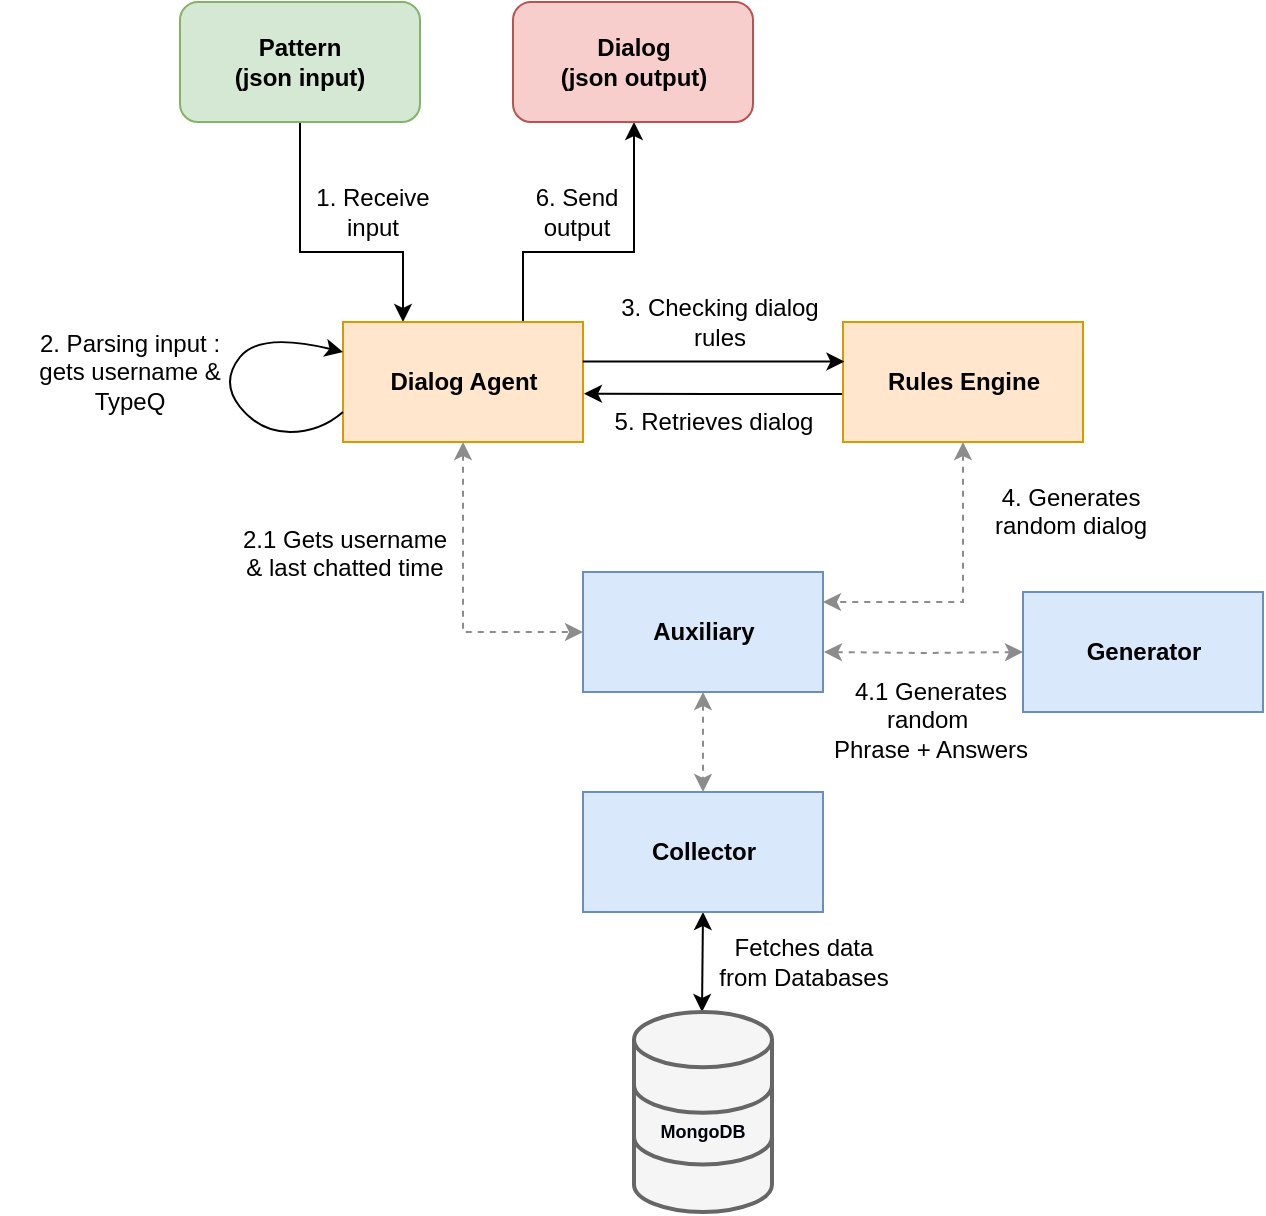 <mxfile version="10.6.8" type="device"><diagram id="xJtiIzQv0Pmx_HS9TfgW" name="Page-1"><mxGraphModel dx="840" dy="491" grid="1" gridSize="10" guides="1" tooltips="1" connect="1" arrows="1" fold="1" page="1" pageScale="1" pageWidth="827" pageHeight="1169" background="none" math="0" shadow="0"><root><mxCell id="0"/><mxCell id="1" parent="0"/><mxCell id="-yWkkT1i153kO4cqxQQx-10" style="edgeStyle=orthogonalEdgeStyle;rounded=0;orthogonalLoop=1;jettySize=auto;html=1;exitX=0.5;exitY=1;exitDx=0;exitDy=0;entryX=0.25;entryY=0;entryDx=0;entryDy=0;shadow=0;" parent="1" source="kAqP_AyHvObdunhRsCsu-1" target="kAqP_AyHvObdunhRsCsu-2" edge="1"><mxGeometry relative="1" as="geometry"><Array as="points"><mxPoint x="190" y="160"/><mxPoint x="242" y="160"/></Array></mxGeometry></mxCell><mxCell id="kAqP_AyHvObdunhRsCsu-1" value="Pattern &lt;br&gt;(json input)" style="rounded=1;whiteSpace=wrap;html=1;fillColor=#d5e8d4;strokeColor=#82b366;shadow=0;strokeWidth=1;fontStyle=1;comic=0;" parent="1" vertex="1"><mxGeometry x="130" y="35" width="120" height="60" as="geometry"/></mxCell><mxCell id="xrpBH9dy14T-wxjVJhdI-2" style="edgeStyle=orthogonalEdgeStyle;rounded=0;orthogonalLoop=1;jettySize=auto;html=1;exitX=0.75;exitY=0;exitDx=0;exitDy=0;shadow=0;" parent="1" source="kAqP_AyHvObdunhRsCsu-2" target="xrpBH9dy14T-wxjVJhdI-1" edge="1"><mxGeometry relative="1" as="geometry"><Array as="points"><mxPoint x="302" y="160"/><mxPoint x="357" y="160"/></Array></mxGeometry></mxCell><mxCell id="-yWkkT1i153kO4cqxQQx-8" style="edgeStyle=orthogonalEdgeStyle;rounded=0;orthogonalLoop=1;jettySize=auto;html=1;exitX=0.5;exitY=1;exitDx=0;exitDy=0;entryX=0;entryY=0.5;entryDx=0;entryDy=0;shadow=0;startArrow=classic;startFill=1;jumpStyle=none;jumpSize=12;dashed=1;fillColor=#f5f5f5;strokeColor=#8C8C8C;gradientColor=#b3b3b3;" parent="1" source="kAqP_AyHvObdunhRsCsu-2" target="kAqP_AyHvObdunhRsCsu-5" edge="1"><mxGeometry relative="1" as="geometry"/></mxCell><mxCell id="kAqP_AyHvObdunhRsCsu-2" value="Dialog Agent" style="rounded=0;whiteSpace=wrap;html=1;fillColor=#ffe6cc;strokeColor=#d79b00;fontStyle=1;glass=0;shadow=0;comic=0;" parent="1" vertex="1"><mxGeometry x="211.5" y="195" width="120" height="60" as="geometry"/></mxCell><mxCell id="-yWkkT1i153kO4cqxQQx-20" style="edgeStyle=orthogonalEdgeStyle;rounded=0;jumpStyle=none;jumpSize=12;orthogonalLoop=1;jettySize=auto;html=1;exitX=0.5;exitY=1;exitDx=0;exitDy=0;entryX=1;entryY=0.25;entryDx=0;entryDy=0;shadow=0;dashed=1;startArrow=classic;startFill=1;strokeColor=#8C8C8C;" parent="1" source="kAqP_AyHvObdunhRsCsu-4" target="kAqP_AyHvObdunhRsCsu-5" edge="1"><mxGeometry relative="1" as="geometry"/></mxCell><mxCell id="-yWkkT1i153kO4cqxQQx-27" style="edgeStyle=orthogonalEdgeStyle;rounded=0;jumpStyle=none;jumpSize=12;orthogonalLoop=1;jettySize=auto;html=1;exitX=0;exitY=0.75;exitDx=0;exitDy=0;entryX=1.004;entryY=0.597;entryDx=0;entryDy=0;shadow=0;startArrow=none;startFill=0;endArrow=classic;endFill=1;strokeColor=#000000;entryPerimeter=0;" parent="1" source="kAqP_AyHvObdunhRsCsu-4" target="kAqP_AyHvObdunhRsCsu-2" edge="1"><mxGeometry relative="1" as="geometry"><Array as="points"><mxPoint x="462" y="231"/><mxPoint x="396" y="231"/></Array></mxGeometry></mxCell><mxCell id="kAqP_AyHvObdunhRsCsu-4" value="Rules Engine" style="rounded=0;whiteSpace=wrap;html=1;shadow=0;strokeWidth=1;fontStyle=1;fillColor=#ffe6cc;strokeColor=#d79b00;" parent="1" vertex="1"><mxGeometry x="461.5" y="195" width="120" height="60" as="geometry"/></mxCell><mxCell id="-yWkkT1i153kO4cqxQQx-19" style="edgeStyle=orthogonalEdgeStyle;rounded=0;jumpStyle=none;jumpSize=12;orthogonalLoop=1;jettySize=auto;html=1;exitX=0.5;exitY=1;exitDx=0;exitDy=0;entryX=0.5;entryY=0;entryDx=0;entryDy=0;shadow=0;dashed=1;startArrow=classic;startFill=1;strokeColor=#8C8C8C;" parent="1" source="kAqP_AyHvObdunhRsCsu-5" target="-yWkkT1i153kO4cqxQQx-15" edge="1"><mxGeometry relative="1" as="geometry"/></mxCell><mxCell id="-yWkkT1i153kO4cqxQQx-24" style="edgeStyle=orthogonalEdgeStyle;rounded=0;jumpStyle=none;jumpSize=12;orthogonalLoop=1;jettySize=auto;html=1;shadow=0;dashed=1;startArrow=classic;startFill=1;strokeColor=#8C8C8C;" parent="1" target="-yWkkT1i153kO4cqxQQx-16" edge="1"><mxGeometry relative="1" as="geometry"><mxPoint x="452" y="360" as="sourcePoint"/></mxGeometry></mxCell><mxCell id="kAqP_AyHvObdunhRsCsu-5" value="Auxiliary&lt;br&gt;" style="rounded=0;whiteSpace=wrap;html=1;shadow=0;strokeWidth=1;fontStyle=1;fillColor=#dae8fc;strokeColor=#6c8ebf;" parent="1" vertex="1"><mxGeometry x="331.5" y="320" width="120" height="60" as="geometry"/></mxCell><mxCell id="kAqP_AyHvObdunhRsCsu-9" value="" style="endArrow=classic;startArrow=classic;html=1;exitX=0.5;exitY=1;exitDx=0;exitDy=0;shadow=0;" parent="1" source="-yWkkT1i153kO4cqxQQx-15" edge="1"><mxGeometry width="50" height="50" relative="1" as="geometry"><mxPoint x="680" y="420" as="sourcePoint"/><mxPoint x="391" y="540" as="targetPoint"/></mxGeometry></mxCell><mxCell id="kAqP_AyHvObdunhRsCsu-13" value="1. Receive input&lt;br&gt;" style="text;html=1;strokeColor=none;fillColor=none;align=center;verticalAlign=middle;whiteSpace=wrap;rounded=0;shadow=0;" parent="1" vertex="1"><mxGeometry x="193" y="130" width="67" height="20" as="geometry"/></mxCell><mxCell id="kAqP_AyHvObdunhRsCsu-18" value="2. Parsing input :&lt;br&gt;gets username &amp;amp; TypeQ&lt;br&gt;" style="text;html=1;strokeColor=none;fillColor=none;align=center;verticalAlign=middle;whiteSpace=wrap;rounded=0;shadow=0;" parent="1" vertex="1"><mxGeometry x="40" y="210" width="130" height="20" as="geometry"/></mxCell><mxCell id="kAqP_AyHvObdunhRsCsu-21" value="Fetches data&lt;br&gt;from Databases" style="text;html=1;strokeColor=none;fillColor=none;align=center;verticalAlign=middle;whiteSpace=wrap;rounded=0;shadow=0;" parent="1" vertex="1"><mxGeometry x="396.5" y="505" width="90" height="20" as="geometry"/></mxCell><mxCell id="kAqP_AyHvObdunhRsCsu-23" value="3. Checking dialog&lt;br&gt;rules" style="text;html=1;strokeColor=none;fillColor=none;align=center;verticalAlign=middle;whiteSpace=wrap;rounded=0;shadow=0;" parent="1" vertex="1"><mxGeometry x="337.5" y="185" width="124" height="20" as="geometry"/></mxCell><mxCell id="xrpBH9dy14T-wxjVJhdI-1" value="Dialog&lt;br&gt;(json output)" style="rounded=1;whiteSpace=wrap;html=1;fillColor=#f8cecc;strokeColor=#b85450;shadow=0;strokeWidth=1;fontStyle=1;comic=0;" parent="1" vertex="1"><mxGeometry x="296.5" y="35" width="120" height="60" as="geometry"/></mxCell><mxCell id="xrpBH9dy14T-wxjVJhdI-8" value="" style="html=1;verticalLabelPosition=bottom;align=center;labelBackgroundColor=#ffffff;verticalAlign=top;strokeWidth=2;strokeColor=#666666;fillColor=#f5f5f5;shadow=0;dashed=0;shape=mxgraph.ios7.icons.data;fontColor=#333333;" parent="1" vertex="1"><mxGeometry x="357" y="540" width="69" height="100" as="geometry"/></mxCell><mxCell id="xrpBH9dy14T-wxjVJhdI-11" value="MongoDB" style="text;html=1;align=center;verticalAlign=middle;whiteSpace=wrap;rounded=0;fontStyle=1;fontColor=#01030D;fontSize=9;shadow=0;" parent="1" vertex="1"><mxGeometry x="374" y="592.5" width="35" height="15" as="geometry"/></mxCell><mxCell id="-yWkkT1i153kO4cqxQQx-1" value="6. Send output&lt;br&gt;" style="text;html=1;strokeColor=none;fillColor=none;align=center;verticalAlign=middle;whiteSpace=wrap;rounded=0;shadow=0;" parent="1" vertex="1"><mxGeometry x="299.5" y="130" width="57" height="20" as="geometry"/></mxCell><mxCell id="-yWkkT1i153kO4cqxQQx-9" value="2.1 Gets username &lt;br&gt;&amp;amp; last chatted time" style="text;html=1;resizable=0;points=[];autosize=1;align=center;verticalAlign=top;spacingTop=-4;" parent="1" vertex="1"><mxGeometry x="151.5" y="294" width="120" height="30" as="geometry"/></mxCell><mxCell id="-yWkkT1i153kO4cqxQQx-14" value="" style="curved=1;endArrow=classic;html=1;shadow=0;exitX=0;exitY=0.75;exitDx=0;exitDy=0;entryX=0;entryY=0.25;entryDx=0;entryDy=0;" parent="1" source="kAqP_AyHvObdunhRsCsu-2" target="kAqP_AyHvObdunhRsCsu-2" edge="1"><mxGeometry width="50" height="50" relative="1" as="geometry"><mxPoint x="170" y="250" as="sourcePoint"/><mxPoint x="220" y="200" as="targetPoint"/><Array as="points"><mxPoint x="200" y="250"/><mxPoint x="170" y="250"/><mxPoint x="150" y="225"/><mxPoint x="170" y="200"/></Array></mxGeometry></mxCell><mxCell id="-yWkkT1i153kO4cqxQQx-15" value="Collector&lt;br&gt;" style="rounded=0;whiteSpace=wrap;html=1;shadow=0;strokeWidth=1;fillColor=#dae8fc;strokeColor=#6c8ebf;fontStyle=1;" parent="1" vertex="1"><mxGeometry x="331.5" y="430" width="120" height="60" as="geometry"/></mxCell><mxCell id="-yWkkT1i153kO4cqxQQx-16" value="Generator&lt;br&gt;" style="rounded=0;whiteSpace=wrap;html=1;shadow=0;strokeWidth=1;fillColor=#dae8fc;strokeColor=#6c8ebf;fontStyle=1;" parent="1" vertex="1"><mxGeometry x="551.5" y="330" width="120" height="60" as="geometry"/></mxCell><mxCell id="-yWkkT1i153kO4cqxQQx-21" value="4. Generates&lt;br&gt;random dialog&lt;br&gt;" style="text;html=1;resizable=0;points=[];autosize=1;align=center;verticalAlign=top;spacingTop=-4;" parent="1" vertex="1"><mxGeometry x="530" y="272.5" width="90" height="30" as="geometry"/></mxCell><mxCell id="-yWkkT1i153kO4cqxQQx-23" value="4.1 Generates&lt;br&gt;random&amp;nbsp;&lt;br&gt;&lt;span&gt;Phrase + Answers&lt;/span&gt;&lt;br&gt;" style="text;html=1;resizable=0;points=[];autosize=1;align=center;verticalAlign=top;spacingTop=-4;" parent="1" vertex="1"><mxGeometry x="450" y="370" width="110" height="40" as="geometry"/></mxCell><mxCell id="-yWkkT1i153kO4cqxQQx-26" value="" style="endArrow=classic;html=1;shadow=0;strokeColor=#000000;exitX=0.999;exitY=0.33;exitDx=0;exitDy=0;entryX=0.006;entryY=0.33;entryDx=0;entryDy=0;exitPerimeter=0;entryPerimeter=0;" parent="1" source="kAqP_AyHvObdunhRsCsu-2" target="kAqP_AyHvObdunhRsCsu-4" edge="1"><mxGeometry width="50" height="50" relative="1" as="geometry"><mxPoint x="360" y="270" as="sourcePoint"/><mxPoint x="460" y="220" as="targetPoint"/></mxGeometry></mxCell><mxCell id="-yWkkT1i153kO4cqxQQx-28" value="5. Retrieves dialog" style="text;html=1;strokeColor=none;fillColor=none;align=center;verticalAlign=middle;whiteSpace=wrap;rounded=0;shadow=0;" parent="1" vertex="1"><mxGeometry x="334.5" y="235" width="124" height="20" as="geometry"/></mxCell></root></mxGraphModel></diagram></mxfile>